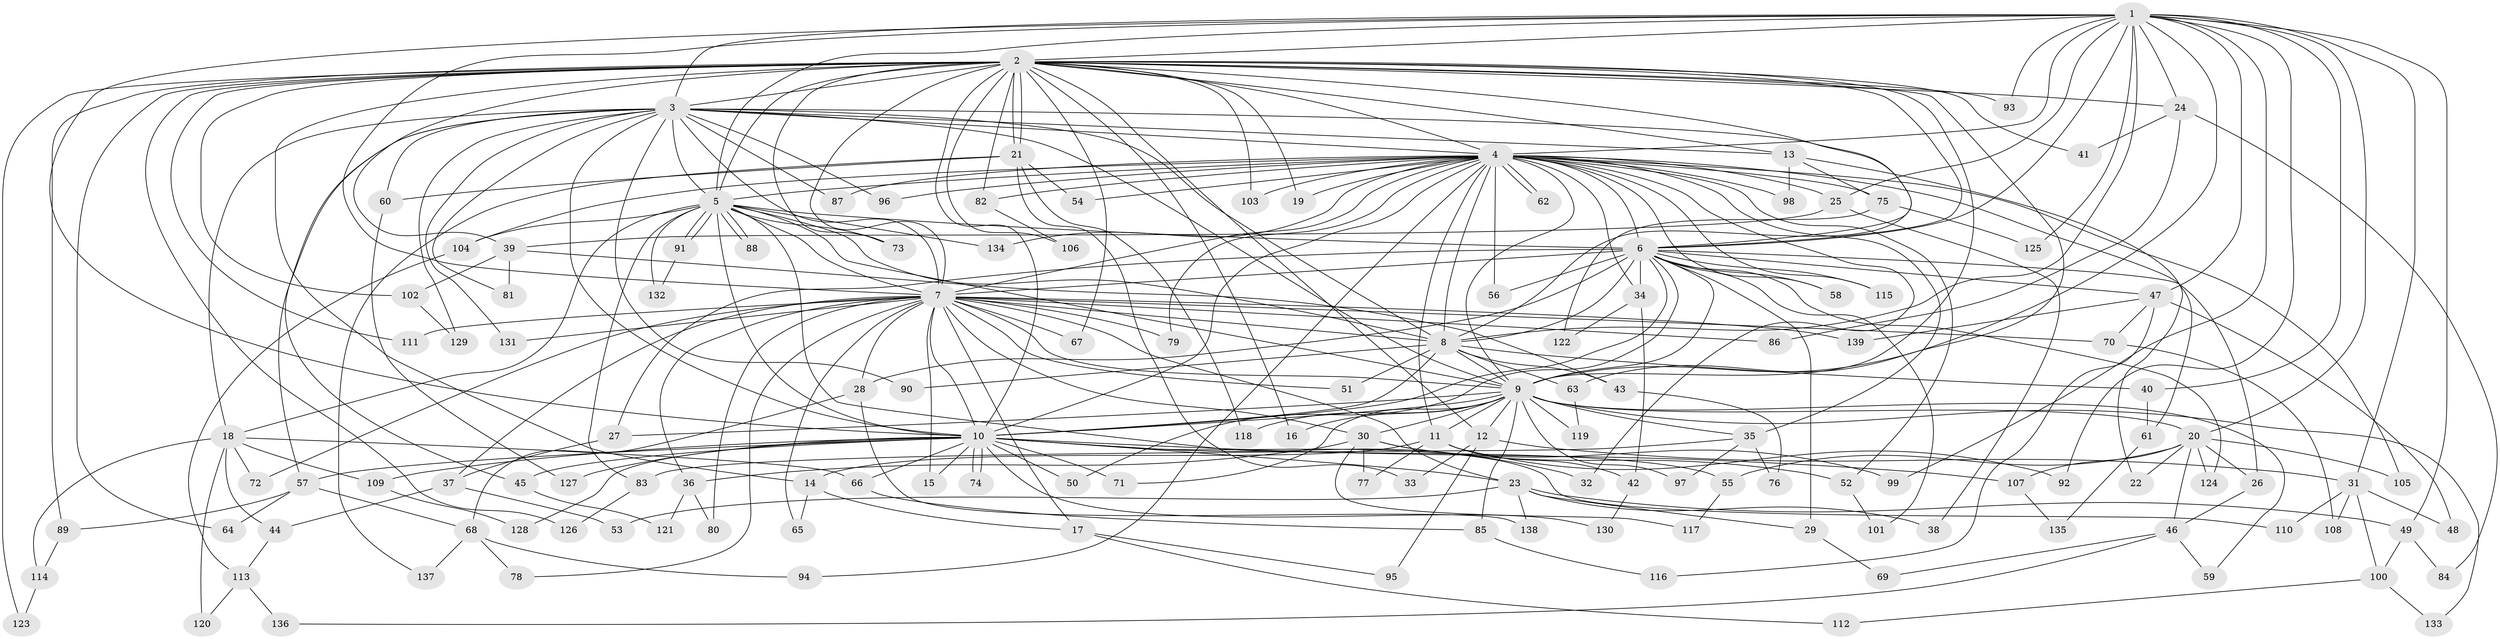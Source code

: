 // coarse degree distribution, {37: 0.010309278350515464, 23: 0.010309278350515464, 21: 0.010309278350515464, 1: 0.061855670103092786, 2: 0.5876288659793815, 4: 0.05154639175257732, 7: 0.020618556701030927, 6: 0.041237113402061855, 8: 0.020618556701030927, 5: 0.020618556701030927, 3: 0.13402061855670103, 34: 0.010309278350515464, 9: 0.010309278350515464, 15: 0.010309278350515464}
// Generated by graph-tools (version 1.1) at 2025/48/03/04/25 21:48:51]
// undirected, 139 vertices, 303 edges
graph export_dot {
graph [start="1"]
  node [color=gray90,style=filled];
  1;
  2;
  3;
  4;
  5;
  6;
  7;
  8;
  9;
  10;
  11;
  12;
  13;
  14;
  15;
  16;
  17;
  18;
  19;
  20;
  21;
  22;
  23;
  24;
  25;
  26;
  27;
  28;
  29;
  30;
  31;
  32;
  33;
  34;
  35;
  36;
  37;
  38;
  39;
  40;
  41;
  42;
  43;
  44;
  45;
  46;
  47;
  48;
  49;
  50;
  51;
  52;
  53;
  54;
  55;
  56;
  57;
  58;
  59;
  60;
  61;
  62;
  63;
  64;
  65;
  66;
  67;
  68;
  69;
  70;
  71;
  72;
  73;
  74;
  75;
  76;
  77;
  78;
  79;
  80;
  81;
  82;
  83;
  84;
  85;
  86;
  87;
  88;
  89;
  90;
  91;
  92;
  93;
  94;
  95;
  96;
  97;
  98;
  99;
  100;
  101;
  102;
  103;
  104;
  105;
  106;
  107;
  108;
  109;
  110;
  111;
  112;
  113;
  114;
  115;
  116;
  117;
  118;
  119;
  120;
  121;
  122;
  123;
  124;
  125;
  126;
  127;
  128;
  129;
  130;
  131;
  132;
  133;
  134;
  135;
  136;
  137;
  138;
  139;
  1 -- 2;
  1 -- 3;
  1 -- 4;
  1 -- 5;
  1 -- 6;
  1 -- 7;
  1 -- 8;
  1 -- 9;
  1 -- 10;
  1 -- 20;
  1 -- 24;
  1 -- 25;
  1 -- 31;
  1 -- 40;
  1 -- 47;
  1 -- 49;
  1 -- 92;
  1 -- 93;
  1 -- 99;
  1 -- 125;
  2 -- 3;
  2 -- 4;
  2 -- 5;
  2 -- 6;
  2 -- 7;
  2 -- 8;
  2 -- 9;
  2 -- 10;
  2 -- 12;
  2 -- 13;
  2 -- 14;
  2 -- 16;
  2 -- 19;
  2 -- 21;
  2 -- 21;
  2 -- 24;
  2 -- 39;
  2 -- 41;
  2 -- 63;
  2 -- 64;
  2 -- 67;
  2 -- 73;
  2 -- 82;
  2 -- 89;
  2 -- 93;
  2 -- 102;
  2 -- 103;
  2 -- 106;
  2 -- 111;
  2 -- 123;
  2 -- 126;
  3 -- 4;
  3 -- 5;
  3 -- 6;
  3 -- 7;
  3 -- 8;
  3 -- 9;
  3 -- 10;
  3 -- 13;
  3 -- 18;
  3 -- 45;
  3 -- 57;
  3 -- 60;
  3 -- 81;
  3 -- 87;
  3 -- 90;
  3 -- 96;
  3 -- 129;
  3 -- 131;
  4 -- 5;
  4 -- 6;
  4 -- 7;
  4 -- 8;
  4 -- 9;
  4 -- 10;
  4 -- 11;
  4 -- 19;
  4 -- 25;
  4 -- 32;
  4 -- 34;
  4 -- 35;
  4 -- 52;
  4 -- 54;
  4 -- 56;
  4 -- 58;
  4 -- 61;
  4 -- 62;
  4 -- 62;
  4 -- 75;
  4 -- 79;
  4 -- 82;
  4 -- 87;
  4 -- 94;
  4 -- 96;
  4 -- 98;
  4 -- 103;
  4 -- 104;
  4 -- 105;
  4 -- 115;
  4 -- 134;
  5 -- 6;
  5 -- 7;
  5 -- 8;
  5 -- 9;
  5 -- 10;
  5 -- 18;
  5 -- 55;
  5 -- 73;
  5 -- 83;
  5 -- 88;
  5 -- 88;
  5 -- 91;
  5 -- 91;
  5 -- 104;
  5 -- 132;
  5 -- 134;
  6 -- 7;
  6 -- 8;
  6 -- 9;
  6 -- 10;
  6 -- 26;
  6 -- 27;
  6 -- 28;
  6 -- 29;
  6 -- 34;
  6 -- 47;
  6 -- 50;
  6 -- 56;
  6 -- 58;
  6 -- 101;
  6 -- 115;
  6 -- 124;
  7 -- 8;
  7 -- 9;
  7 -- 10;
  7 -- 15;
  7 -- 17;
  7 -- 23;
  7 -- 28;
  7 -- 30;
  7 -- 36;
  7 -- 37;
  7 -- 51;
  7 -- 65;
  7 -- 67;
  7 -- 70;
  7 -- 72;
  7 -- 78;
  7 -- 79;
  7 -- 80;
  7 -- 86;
  7 -- 111;
  7 -- 131;
  7 -- 139;
  8 -- 9;
  8 -- 10;
  8 -- 40;
  8 -- 43;
  8 -- 51;
  8 -- 63;
  8 -- 90;
  9 -- 10;
  9 -- 11;
  9 -- 12;
  9 -- 16;
  9 -- 20;
  9 -- 27;
  9 -- 30;
  9 -- 35;
  9 -- 59;
  9 -- 71;
  9 -- 85;
  9 -- 97;
  9 -- 118;
  9 -- 119;
  9 -- 133;
  10 -- 15;
  10 -- 23;
  10 -- 32;
  10 -- 45;
  10 -- 50;
  10 -- 57;
  10 -- 66;
  10 -- 71;
  10 -- 74;
  10 -- 74;
  10 -- 107;
  10 -- 109;
  10 -- 110;
  10 -- 127;
  10 -- 128;
  10 -- 130;
  11 -- 14;
  11 -- 42;
  11 -- 77;
  11 -- 92;
  12 -- 31;
  12 -- 33;
  12 -- 95;
  13 -- 22;
  13 -- 75;
  13 -- 98;
  14 -- 17;
  14 -- 65;
  17 -- 95;
  17 -- 112;
  18 -- 44;
  18 -- 66;
  18 -- 72;
  18 -- 109;
  18 -- 114;
  18 -- 120;
  20 -- 22;
  20 -- 26;
  20 -- 46;
  20 -- 55;
  20 -- 105;
  20 -- 107;
  20 -- 124;
  21 -- 33;
  21 -- 54;
  21 -- 60;
  21 -- 118;
  21 -- 137;
  23 -- 29;
  23 -- 38;
  23 -- 49;
  23 -- 53;
  23 -- 138;
  24 -- 41;
  24 -- 84;
  24 -- 86;
  25 -- 38;
  25 -- 39;
  26 -- 46;
  27 -- 37;
  28 -- 68;
  28 -- 138;
  29 -- 69;
  30 -- 36;
  30 -- 52;
  30 -- 77;
  30 -- 99;
  30 -- 117;
  31 -- 48;
  31 -- 100;
  31 -- 108;
  31 -- 110;
  34 -- 42;
  34 -- 122;
  35 -- 76;
  35 -- 83;
  35 -- 97;
  36 -- 80;
  36 -- 121;
  37 -- 44;
  37 -- 53;
  39 -- 43;
  39 -- 81;
  39 -- 102;
  40 -- 61;
  42 -- 130;
  43 -- 76;
  44 -- 113;
  45 -- 121;
  46 -- 59;
  46 -- 69;
  46 -- 136;
  47 -- 48;
  47 -- 70;
  47 -- 116;
  47 -- 139;
  49 -- 84;
  49 -- 100;
  52 -- 101;
  55 -- 117;
  57 -- 64;
  57 -- 68;
  57 -- 89;
  60 -- 127;
  61 -- 135;
  63 -- 119;
  66 -- 85;
  68 -- 78;
  68 -- 94;
  68 -- 137;
  70 -- 108;
  75 -- 122;
  75 -- 125;
  82 -- 106;
  83 -- 126;
  85 -- 116;
  89 -- 114;
  91 -- 132;
  100 -- 112;
  100 -- 133;
  102 -- 129;
  104 -- 113;
  107 -- 135;
  109 -- 128;
  113 -- 120;
  113 -- 136;
  114 -- 123;
}

